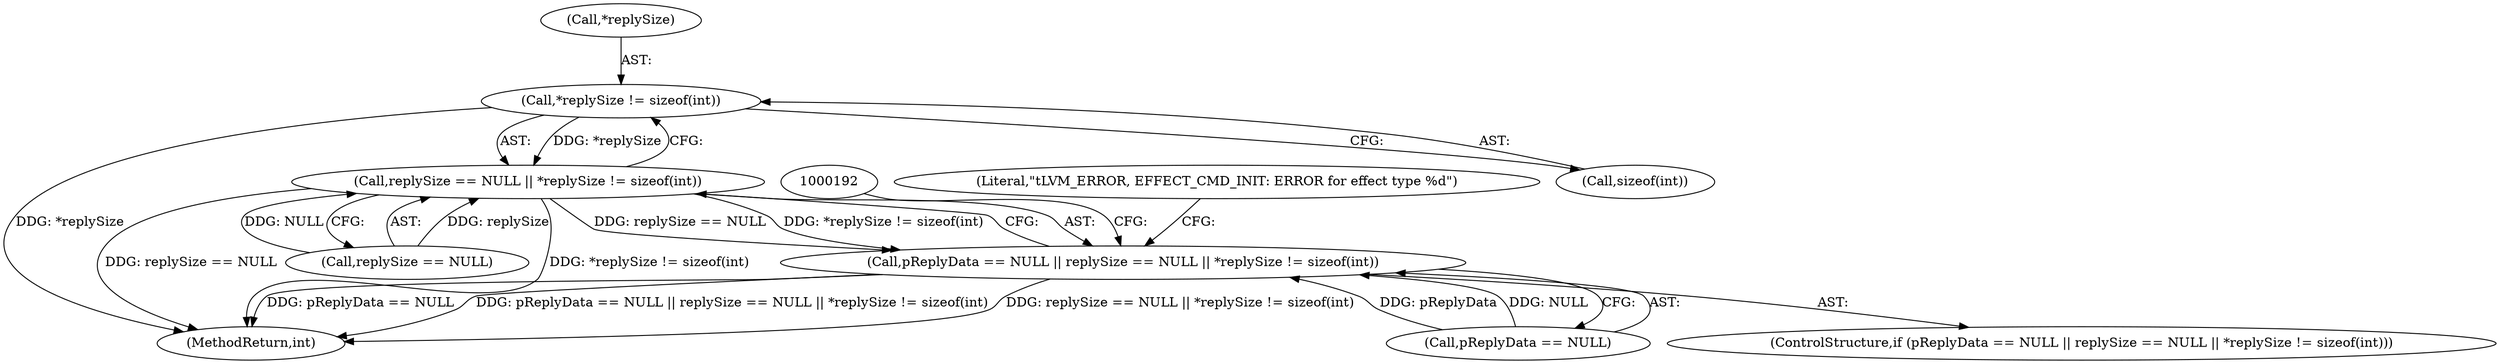 digraph "0_Android_aeea52da00d210587fb3ed895de3d5f2e0264c88_4@API" {
"1000175" [label="(Call,*replySize != sizeof(int))"];
"1000171" [label="(Call,replySize == NULL || *replySize != sizeof(int))"];
"1000167" [label="(Call,pReplyData == NULL || replySize == NULL || *replySize != sizeof(int))"];
"1001260" [label="(MethodReturn,int)"];
"1000182" [label="(Literal,\"\tLVM_ERROR, EFFECT_CMD_INIT: ERROR for effect type %d\")"];
"1000178" [label="(Call,sizeof(int))"];
"1000176" [label="(Call,*replySize)"];
"1000166" [label="(ControlStructure,if (pReplyData == NULL || replySize == NULL || *replySize != sizeof(int)))"];
"1000175" [label="(Call,*replySize != sizeof(int))"];
"1000171" [label="(Call,replySize == NULL || *replySize != sizeof(int))"];
"1000168" [label="(Call,pReplyData == NULL)"];
"1000172" [label="(Call,replySize == NULL)"];
"1000167" [label="(Call,pReplyData == NULL || replySize == NULL || *replySize != sizeof(int))"];
"1000175" -> "1000171"  [label="AST: "];
"1000175" -> "1000178"  [label="CFG: "];
"1000176" -> "1000175"  [label="AST: "];
"1000178" -> "1000175"  [label="AST: "];
"1000171" -> "1000175"  [label="CFG: "];
"1000175" -> "1001260"  [label="DDG: *replySize"];
"1000175" -> "1000171"  [label="DDG: *replySize"];
"1000171" -> "1000167"  [label="AST: "];
"1000171" -> "1000172"  [label="CFG: "];
"1000172" -> "1000171"  [label="AST: "];
"1000167" -> "1000171"  [label="CFG: "];
"1000171" -> "1001260"  [label="DDG: replySize == NULL"];
"1000171" -> "1001260"  [label="DDG: *replySize != sizeof(int)"];
"1000171" -> "1000167"  [label="DDG: replySize == NULL"];
"1000171" -> "1000167"  [label="DDG: *replySize != sizeof(int)"];
"1000172" -> "1000171"  [label="DDG: replySize"];
"1000172" -> "1000171"  [label="DDG: NULL"];
"1000167" -> "1000166"  [label="AST: "];
"1000167" -> "1000168"  [label="CFG: "];
"1000168" -> "1000167"  [label="AST: "];
"1000182" -> "1000167"  [label="CFG: "];
"1000192" -> "1000167"  [label="CFG: "];
"1000167" -> "1001260"  [label="DDG: pReplyData == NULL"];
"1000167" -> "1001260"  [label="DDG: pReplyData == NULL || replySize == NULL || *replySize != sizeof(int)"];
"1000167" -> "1001260"  [label="DDG: replySize == NULL || *replySize != sizeof(int)"];
"1000168" -> "1000167"  [label="DDG: pReplyData"];
"1000168" -> "1000167"  [label="DDG: NULL"];
}

